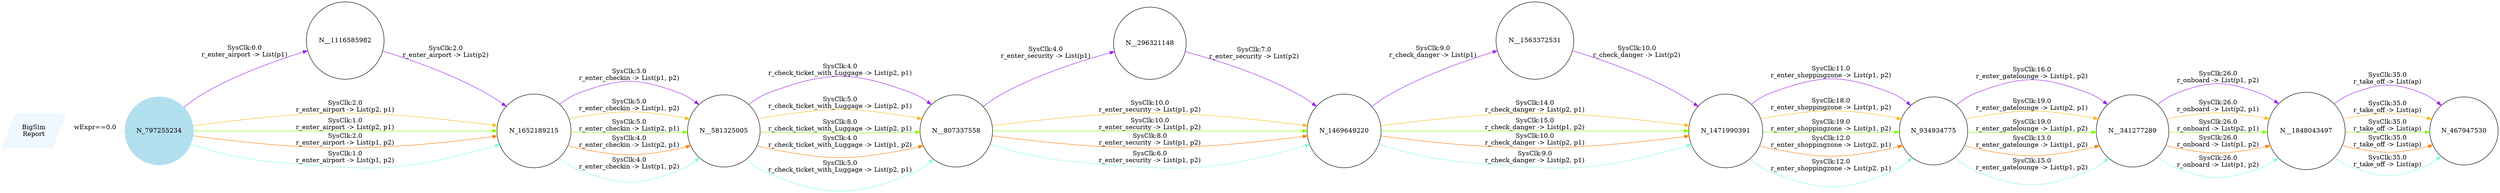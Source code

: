 digraph reaction_graph {
   rankdir=LR;
   Node [shape = circle];
   BigSim_Report [shape = parallelogram color = aliceblue style=filled label="BigSim
Report"];
BigSim_Report -> N_797255234[color = aliceblue label = "wExpr==0.0
"];
 N_797255234
 [shape=circle, color=lightblue2, style=filled];
N__1116585982[ label="N__1116585982"];
 N_797255234 -> N__1116585982[ color = purple label = "SysClk:0.0
r_enter_airport -> List(p1)"];
N_1652189215[ label="N_1652189215"];
 N__1116585982 -> N_1652189215[ color = purple label = "SysClk:2.0
r_enter_airport -> List(p2)"];
N__581325005[ label="N__581325005"];
 N_1652189215 -> N__581325005[ color = purple label = "SysClk:3.0
r_enter_checkin -> List(p1, p2)"];
N__807337558[ label="N__807337558"];
 N__581325005 -> N__807337558[ color = purple label = "SysClk:4.0
r_check_ticket_with_Luggage -> List(p2, p1)"];
N__296321148[ label="N__296321148"];
 N__807337558 -> N__296321148[ color = purple label = "SysClk:4.0
r_enter_security -> List(p1)"];
N_1469649220[ label="N_1469649220"];
 N__296321148 -> N_1469649220[ color = purple label = "SysClk:7.0
r_enter_security -> List(p2)"];
N__1563372531[ label="N__1563372531"];
 N_1469649220 -> N__1563372531[ color = purple label = "SysClk:9.0
r_check_danger -> List(p1)"];
N_1471990391[ label="N_1471990391"];
 N__1563372531 -> N_1471990391[ color = purple label = "SysClk:10.0
r_check_danger -> List(p2)"];
N_934934775[ label="N_934934775"];
 N_1471990391 -> N_934934775[ color = purple label = "SysClk:11.0
r_enter_shoppingzone -> List(p1, p2)"];
N__341277289[ label="N__341277289"];
 N_934934775 -> N__341277289[ color = purple label = "SysClk:16.0
r_enter_gatelounge -> List(p1, p2)"];
N__1848043497[ label="N__1848043497"];
 N__341277289 -> N__1848043497[ color = purple label = "SysClk:26.0
r_onboard -> List(p1, p2)"];
N_467947530[ label="N_467947530"];
 N__1848043497 -> N_467947530[ color = purple label = "SysClk:35.0
r_take_off -> List(ap)"];
N_1652189215[ label="N_1652189215"];
 N_797255234 -> N_1652189215[ color = darkgoldenrod1 label = "SysClk:2.0
r_enter_airport -> List(p2, p1)"];
N__581325005[ label="N__581325005"];
 N_1652189215 -> N__581325005[ color = darkgoldenrod1 label = "SysClk:5.0
r_enter_checkin -> List(p1, p2)"];
N__807337558[ label="N__807337558"];
 N__581325005 -> N__807337558[ color = darkgoldenrod1 label = "SysClk:5.0
r_check_ticket_with_Luggage -> List(p2, p1)"];
N_1469649220[ label="N_1469649220"];
 N__807337558 -> N_1469649220[ color = darkgoldenrod1 label = "SysClk:10.0
r_enter_security -> List(p1, p2)"];
N_1471990391[ label="N_1471990391"];
 N_1469649220 -> N_1471990391[ color = darkgoldenrod1 label = "SysClk:14.0
r_check_danger -> List(p2, p1)"];
N_934934775[ label="N_934934775"];
 N_1471990391 -> N_934934775[ color = darkgoldenrod1 label = "SysClk:18.0
r_enter_shoppingzone -> List(p1, p2)"];
N__341277289[ label="N__341277289"];
 N_934934775 -> N__341277289[ color = darkgoldenrod1 label = "SysClk:19.0
r_enter_gatelounge -> List(p2, p1)"];
N__1848043497[ label="N__1848043497"];
 N__341277289 -> N__1848043497[ color = darkgoldenrod1 label = "SysClk:26.0
r_onboard -> List(p2, p1)"];
N_467947530[ label="N_467947530"];
 N__1848043497 -> N_467947530[ color = darkgoldenrod1 label = "SysClk:35.0
r_take_off -> List(ap)"];
N_1652189215[ label="N_1652189215"];
 N_797255234 -> N_1652189215[ color = chartreuse1 label = "SysClk:1.0
r_enter_airport -> List(p2, p1)"];
N__581325005[ label="N__581325005"];
 N_1652189215 -> N__581325005[ color = chartreuse1 label = "SysClk:5.0
r_enter_checkin -> List(p2, p1)"];
N__807337558[ label="N__807337558"];
 N__581325005 -> N__807337558[ color = chartreuse1 label = "SysClk:8.0
r_check_ticket_with_Luggage -> List(p2, p1)"];
N_1469649220[ label="N_1469649220"];
 N__807337558 -> N_1469649220[ color = chartreuse1 label = "SysClk:10.0
r_enter_security -> List(p1, p2)"];
N_1471990391[ label="N_1471990391"];
 N_1469649220 -> N_1471990391[ color = chartreuse1 label = "SysClk:15.0
r_check_danger -> List(p1, p2)"];
N_934934775[ label="N_934934775"];
 N_1471990391 -> N_934934775[ color = chartreuse1 label = "SysClk:19.0
r_enter_shoppingzone -> List(p1, p2)"];
N__341277289[ label="N__341277289"];
 N_934934775 -> N__341277289[ color = chartreuse1 label = "SysClk:19.0
r_enter_gatelounge -> List(p1, p2)"];
N__1848043497[ label="N__1848043497"];
 N__341277289 -> N__1848043497[ color = chartreuse1 label = "SysClk:26.0
r_onboard -> List(p2, p1)"];
N_467947530[ label="N_467947530"];
 N__1848043497 -> N_467947530[ color = chartreuse1 label = "SysClk:35.0
r_take_off -> List(ap)"];
N_1652189215[ label="N_1652189215"];
 N_797255234 -> N_1652189215[ color = darkorange1 label = "SysClk:2.0
r_enter_airport -> List(p1, p2)"];
N__581325005[ label="N__581325005"];
 N_1652189215 -> N__581325005[ color = darkorange1 label = "SysClk:4.0
r_enter_checkin -> List(p2, p1)"];
N__807337558[ label="N__807337558"];
 N__581325005 -> N__807337558[ color = darkorange1 label = "SysClk:4.0
r_check_ticket_with_Luggage -> List(p1, p2)"];
N_1469649220[ label="N_1469649220"];
 N__807337558 -> N_1469649220[ color = darkorange1 label = "SysClk:8.0
r_enter_security -> List(p1, p2)"];
N_1471990391[ label="N_1471990391"];
 N_1469649220 -> N_1471990391[ color = darkorange1 label = "SysClk:10.0
r_check_danger -> List(p2, p1)"];
N_934934775[ label="N_934934775"];
 N_1471990391 -> N_934934775[ color = darkorange1 label = "SysClk:12.0
r_enter_shoppingzone -> List(p2, p1)"];
N__341277289[ label="N__341277289"];
 N_934934775 -> N__341277289[ color = darkorange1 label = "SysClk:13.0
r_enter_gatelounge -> List(p1, p2)"];
N__1848043497[ label="N__1848043497"];
 N__341277289 -> N__1848043497[ color = darkorange1 label = "SysClk:26.0
r_onboard -> List(p1, p2)"];
N_467947530[ label="N_467947530"];
 N__1848043497 -> N_467947530[ color = darkorange1 label = "SysClk:35.0
r_take_off -> List(ap)"];
N_1652189215[ label="N_1652189215"];
 N_797255234 -> N_1652189215[ color = aquamarine1 label = "SysClk:1.0
r_enter_airport -> List(p1, p2)"];
N__581325005[ label="N__581325005"];
 N_1652189215 -> N__581325005[ color = aquamarine1 label = "SysClk:4.0
r_enter_checkin -> List(p1, p2)"];
N__807337558[ label="N__807337558"];
 N__581325005 -> N__807337558[ color = aquamarine1 label = "SysClk:5.0
r_check_ticket_with_Luggage -> List(p2, p1)"];
N_1469649220[ label="N_1469649220"];
 N__807337558 -> N_1469649220[ color = aquamarine1 label = "SysClk:6.0
r_enter_security -> List(p1, p2)"];
N_1471990391[ label="N_1471990391"];
 N_1469649220 -> N_1471990391[ color = aquamarine1 label = "SysClk:9.0
r_check_danger -> List(p2, p1)"];
N_934934775[ label="N_934934775"];
 N_1471990391 -> N_934934775[ color = aquamarine1 label = "SysClk:12.0
r_enter_shoppingzone -> List(p2, p1)"];
N__341277289[ label="N__341277289"];
 N_934934775 -> N__341277289[ color = aquamarine1 label = "SysClk:15.0
r_enter_gatelounge -> List(p1, p2)"];
N__1848043497[ label="N__1848043497"];
 N__341277289 -> N__1848043497[ color = aquamarine1 label = "SysClk:26.0
r_onboard -> List(p1, p2)"];
N_467947530[ label="N_467947530"];
 N__1848043497 -> N_467947530[ color = aquamarine1 label = "SysClk:35.0
r_take_off -> List(ap)"];
}

